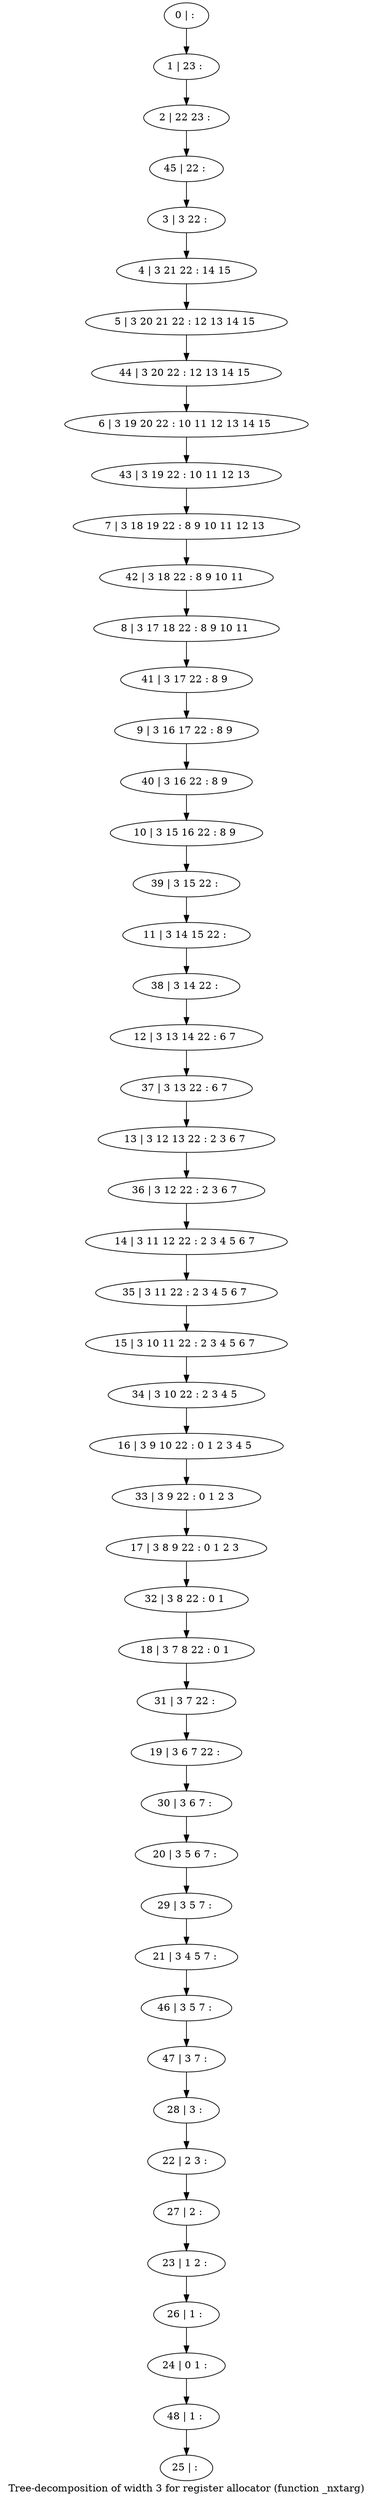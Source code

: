 digraph G {
graph [label="Tree-decomposition of width 3 for register allocator (function _nxtarg)"]
0[label="0 | : "];
1[label="1 | 23 : "];
2[label="2 | 22 23 : "];
3[label="3 | 3 22 : "];
4[label="4 | 3 21 22 : 14 15 "];
5[label="5 | 3 20 21 22 : 12 13 14 15 "];
6[label="6 | 3 19 20 22 : 10 11 12 13 14 15 "];
7[label="7 | 3 18 19 22 : 8 9 10 11 12 13 "];
8[label="8 | 3 17 18 22 : 8 9 10 11 "];
9[label="9 | 3 16 17 22 : 8 9 "];
10[label="10 | 3 15 16 22 : 8 9 "];
11[label="11 | 3 14 15 22 : "];
12[label="12 | 3 13 14 22 : 6 7 "];
13[label="13 | 3 12 13 22 : 2 3 6 7 "];
14[label="14 | 3 11 12 22 : 2 3 4 5 6 7 "];
15[label="15 | 3 10 11 22 : 2 3 4 5 6 7 "];
16[label="16 | 3 9 10 22 : 0 1 2 3 4 5 "];
17[label="17 | 3 8 9 22 : 0 1 2 3 "];
18[label="18 | 3 7 8 22 : 0 1 "];
19[label="19 | 3 6 7 22 : "];
20[label="20 | 3 5 6 7 : "];
21[label="21 | 3 4 5 7 : "];
22[label="22 | 2 3 : "];
23[label="23 | 1 2 : "];
24[label="24 | 0 1 : "];
25[label="25 | : "];
26[label="26 | 1 : "];
27[label="27 | 2 : "];
28[label="28 | 3 : "];
29[label="29 | 3 5 7 : "];
30[label="30 | 3 6 7 : "];
31[label="31 | 3 7 22 : "];
32[label="32 | 3 8 22 : 0 1 "];
33[label="33 | 3 9 22 : 0 1 2 3 "];
34[label="34 | 3 10 22 : 2 3 4 5 "];
35[label="35 | 3 11 22 : 2 3 4 5 6 7 "];
36[label="36 | 3 12 22 : 2 3 6 7 "];
37[label="37 | 3 13 22 : 6 7 "];
38[label="38 | 3 14 22 : "];
39[label="39 | 3 15 22 : "];
40[label="40 | 3 16 22 : 8 9 "];
41[label="41 | 3 17 22 : 8 9 "];
42[label="42 | 3 18 22 : 8 9 10 11 "];
43[label="43 | 3 19 22 : 10 11 12 13 "];
44[label="44 | 3 20 22 : 12 13 14 15 "];
45[label="45 | 22 : "];
46[label="46 | 3 5 7 : "];
47[label="47 | 3 7 : "];
48[label="48 | 1 : "];
0->1 ;
1->2 ;
3->4 ;
4->5 ;
26->24 ;
23->26 ;
27->23 ;
22->27 ;
28->22 ;
29->21 ;
20->29 ;
30->20 ;
19->30 ;
31->19 ;
18->31 ;
32->18 ;
17->32 ;
33->17 ;
16->33 ;
34->16 ;
15->34 ;
35->15 ;
14->35 ;
36->14 ;
13->36 ;
37->13 ;
12->37 ;
38->12 ;
11->38 ;
39->11 ;
10->39 ;
40->10 ;
9->40 ;
41->9 ;
8->41 ;
42->8 ;
7->42 ;
43->7 ;
6->43 ;
44->6 ;
5->44 ;
45->3 ;
2->45 ;
21->46 ;
47->28 ;
46->47 ;
48->25 ;
24->48 ;
}
